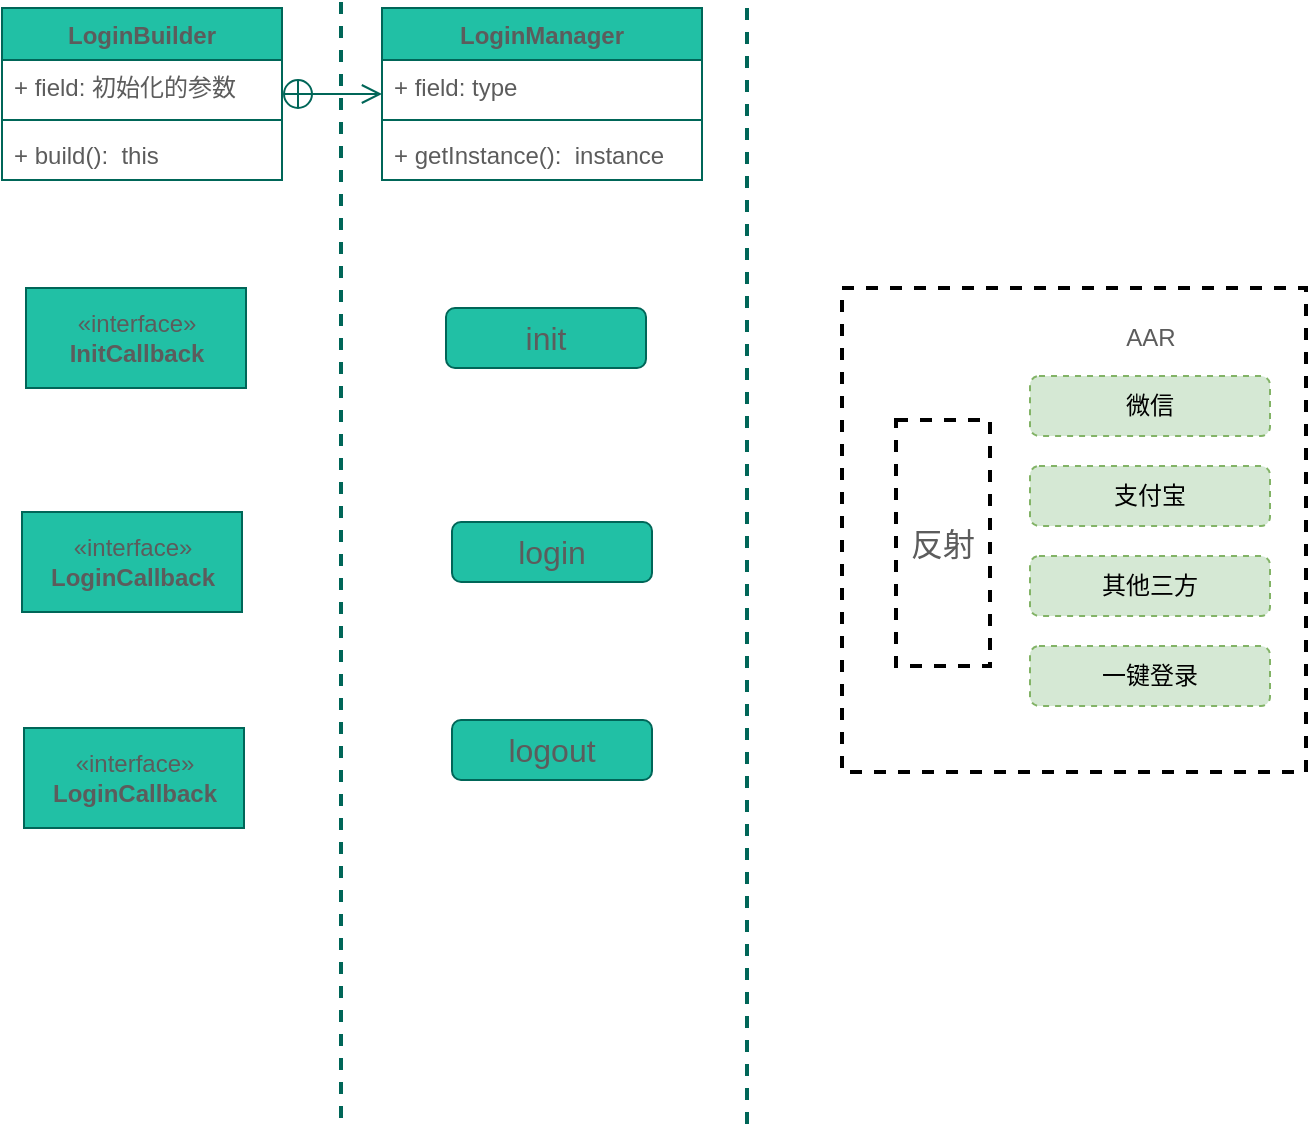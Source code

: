 <mxfile version="15.6.8" type="github">
  <diagram id="XYsiL7AF8dQi_BBWsbHA" name="第 1 页">
    <mxGraphModel dx="1426" dy="746" grid="0" gridSize="10" guides="1" tooltips="1" connect="1" arrows="1" fold="1" page="1" pageScale="1" pageWidth="3300" pageHeight="2339" math="0" shadow="0">
      <root>
        <mxCell id="0" />
        <mxCell id="1" parent="0" />
        <mxCell id="9RU4TiNji6snMqcfqc0A-34" value="" style="rounded=0;whiteSpace=wrap;html=1;dashed=1;sketch=0;fontColor=#5C5C5C;strokeColor=#000000;fillColor=none;strokeWidth=2;" vertex="1" parent="1">
          <mxGeometry x="750" y="240" width="232" height="242" as="geometry" />
        </mxCell>
        <mxCell id="fWGid07xx98V1kkh5st6-1" value="«interface»&lt;br&gt;&lt;b&gt;InitCallback&lt;/b&gt;" style="html=1;fillColor=#21C0A5;strokeColor=#006658;fontColor=#5C5C5C;" parent="1" vertex="1">
          <mxGeometry x="342" y="240" width="110" height="50" as="geometry" />
        </mxCell>
        <mxCell id="fWGid07xx98V1kkh5st6-2" value="«interface»&lt;br&gt;&lt;b&gt;LoginCallback&lt;/b&gt;" style="html=1;fillColor=#21C0A5;strokeColor=#006658;fontColor=#5C5C5C;" parent="1" vertex="1">
          <mxGeometry x="340" y="352" width="110" height="50" as="geometry" />
        </mxCell>
        <mxCell id="fWGid07xx98V1kkh5st6-4" value="LoginManager" style="swimlane;fontStyle=1;align=center;verticalAlign=top;childLayout=stackLayout;horizontal=1;startSize=26;horizontalStack=0;resizeParent=1;resizeParentMax=0;resizeLast=0;collapsible=1;marginBottom=0;fillColor=#21C0A5;strokeColor=#006658;fontColor=#5C5C5C;" parent="1" vertex="1">
          <mxGeometry x="520" y="100" width="160" height="86" as="geometry" />
        </mxCell>
        <mxCell id="fWGid07xx98V1kkh5st6-5" value="+ field: type" style="text;strokeColor=none;fillColor=none;align=left;verticalAlign=top;spacingLeft=4;spacingRight=4;overflow=hidden;rotatable=0;points=[[0,0.5],[1,0.5]];portConstraint=eastwest;fontColor=#5C5C5C;" parent="fWGid07xx98V1kkh5st6-4" vertex="1">
          <mxGeometry y="26" width="160" height="26" as="geometry" />
        </mxCell>
        <mxCell id="fWGid07xx98V1kkh5st6-6" value="" style="line;strokeWidth=1;fillColor=none;align=left;verticalAlign=middle;spacingTop=-1;spacingLeft=3;spacingRight=3;rotatable=0;labelPosition=right;points=[];portConstraint=eastwest;strokeColor=#006658;fontColor=#5C5C5C;" parent="fWGid07xx98V1kkh5st6-4" vertex="1">
          <mxGeometry y="52" width="160" height="8" as="geometry" />
        </mxCell>
        <mxCell id="fWGid07xx98V1kkh5st6-7" value="+ getInstance():  instance" style="text;strokeColor=none;fillColor=none;align=left;verticalAlign=top;spacingLeft=4;spacingRight=4;overflow=hidden;rotatable=0;points=[[0,0.5],[1,0.5]];portConstraint=eastwest;fontColor=#5C5C5C;" parent="fWGid07xx98V1kkh5st6-4" vertex="1">
          <mxGeometry y="60" width="160" height="26" as="geometry" />
        </mxCell>
        <mxCell id="9RU4TiNji6snMqcfqc0A-9" value="LoginBuilder" style="swimlane;fontStyle=1;align=center;verticalAlign=top;childLayout=stackLayout;horizontal=1;startSize=26;horizontalStack=0;resizeParent=1;resizeParentMax=0;resizeLast=0;collapsible=1;marginBottom=0;fillColor=#21C0A5;strokeColor=#006658;fontColor=#5C5C5C;" vertex="1" parent="1">
          <mxGeometry x="330" y="100" width="140" height="86" as="geometry" />
        </mxCell>
        <mxCell id="9RU4TiNji6snMqcfqc0A-10" value="+ field: 初始化的参数" style="text;strokeColor=none;fillColor=none;align=left;verticalAlign=top;spacingLeft=4;spacingRight=4;overflow=hidden;rotatable=0;points=[[0,0.5],[1,0.5]];portConstraint=eastwest;fontColor=#5C5C5C;" vertex="1" parent="9RU4TiNji6snMqcfqc0A-9">
          <mxGeometry y="26" width="140" height="26" as="geometry" />
        </mxCell>
        <mxCell id="9RU4TiNji6snMqcfqc0A-11" value="" style="line;strokeWidth=1;fillColor=none;align=left;verticalAlign=middle;spacingTop=-1;spacingLeft=3;spacingRight=3;rotatable=0;labelPosition=right;points=[];portConstraint=eastwest;strokeColor=#006658;fontColor=#5C5C5C;" vertex="1" parent="9RU4TiNji6snMqcfqc0A-9">
          <mxGeometry y="52" width="140" height="8" as="geometry" />
        </mxCell>
        <mxCell id="9RU4TiNji6snMqcfqc0A-12" value="+ build():  this" style="text;strokeColor=none;fillColor=none;align=left;verticalAlign=top;spacingLeft=4;spacingRight=4;overflow=hidden;rotatable=0;points=[[0,0.5],[1,0.5]];portConstraint=eastwest;fontColor=#5C5C5C;" vertex="1" parent="9RU4TiNji6snMqcfqc0A-9">
          <mxGeometry y="60" width="140" height="26" as="geometry" />
        </mxCell>
        <mxCell id="9RU4TiNji6snMqcfqc0A-13" value="" style="endArrow=open;startArrow=circlePlus;endFill=0;startFill=0;endSize=8;html=1;rounded=0;strokeColor=#006658;fontColor=#5C5C5C;" edge="1" parent="1">
          <mxGeometry width="160" relative="1" as="geometry">
            <mxPoint x="470" y="143" as="sourcePoint" />
            <mxPoint x="520" y="143" as="targetPoint" />
          </mxGeometry>
        </mxCell>
        <mxCell id="9RU4TiNji6snMqcfqc0A-15" value="&lt;font style=&quot;font-size: 16px&quot;&gt;init&lt;/font&gt;" style="rounded=1;whiteSpace=wrap;html=1;fillColor=#21C0A5;strokeColor=#006658;fontColor=#5C5C5C;" vertex="1" parent="1">
          <mxGeometry x="552" y="250" width="100" height="30" as="geometry" />
        </mxCell>
        <mxCell id="9RU4TiNji6snMqcfqc0A-23" value="" style="line;strokeWidth=2;direction=south;html=1;fontSize=16;fillColor=#21C0A5;strokeColor=#006658;fontColor=#5C5C5C;dashed=1;" vertex="1" parent="1">
          <mxGeometry x="700" y="100" width="5" height="560" as="geometry" />
        </mxCell>
        <mxCell id="9RU4TiNji6snMqcfqc0A-25" value="" style="line;strokeWidth=2;direction=south;html=1;fontSize=16;fillColor=#21C0A5;strokeColor=#006658;fontColor=#5C5C5C;dashed=1;" vertex="1" parent="1">
          <mxGeometry x="497" y="97" width="5" height="560" as="geometry" />
        </mxCell>
        <mxCell id="9RU4TiNji6snMqcfqc0A-26" value="微信" style="rounded=1;whiteSpace=wrap;html=1;dashed=1;sketch=0;strokeColor=#82b366;fillColor=#d5e8d4;" vertex="1" parent="1">
          <mxGeometry x="844" y="284" width="120" height="30" as="geometry" />
        </mxCell>
        <mxCell id="9RU4TiNji6snMqcfqc0A-27" value="支付宝" style="rounded=1;whiteSpace=wrap;html=1;dashed=1;sketch=0;strokeColor=#82b366;fillColor=#d5e8d4;" vertex="1" parent="1">
          <mxGeometry x="844" y="329" width="120" height="30" as="geometry" />
        </mxCell>
        <mxCell id="9RU4TiNji6snMqcfqc0A-28" value="其他三方" style="rounded=1;whiteSpace=wrap;html=1;dashed=1;sketch=0;strokeColor=#82b366;fillColor=#d5e8d4;" vertex="1" parent="1">
          <mxGeometry x="844" y="374" width="120" height="30" as="geometry" />
        </mxCell>
        <mxCell id="9RU4TiNji6snMqcfqc0A-29" value="一键登录" style="rounded=1;whiteSpace=wrap;html=1;dashed=1;sketch=0;strokeColor=#82b366;fillColor=#d5e8d4;" vertex="1" parent="1">
          <mxGeometry x="844" y="419" width="120" height="30" as="geometry" />
        </mxCell>
        <mxCell id="9RU4TiNji6snMqcfqc0A-35" value="&lt;span style=&quot;font-size: 16px&quot;&gt;login&lt;/span&gt;" style="rounded=1;whiteSpace=wrap;html=1;fillColor=#21C0A5;strokeColor=#006658;fontColor=#5C5C5C;" vertex="1" parent="1">
          <mxGeometry x="555" y="357" width="100" height="30" as="geometry" />
        </mxCell>
        <mxCell id="9RU4TiNji6snMqcfqc0A-36" value="&lt;span style=&quot;font-size: 16px&quot;&gt;logout&lt;/span&gt;" style="rounded=1;whiteSpace=wrap;html=1;fillColor=#21C0A5;strokeColor=#006658;fontColor=#5C5C5C;" vertex="1" parent="1">
          <mxGeometry x="555" y="456" width="100" height="30" as="geometry" />
        </mxCell>
        <mxCell id="9RU4TiNji6snMqcfqc0A-37" value="«interface»&lt;br&gt;&lt;b&gt;LoginCallback&lt;/b&gt;" style="html=1;fillColor=#21C0A5;strokeColor=#006658;fontColor=#5C5C5C;" vertex="1" parent="1">
          <mxGeometry x="341" y="460" width="110" height="50" as="geometry" />
        </mxCell>
        <mxCell id="9RU4TiNji6snMqcfqc0A-40" value="AAR" style="text;html=1;align=center;verticalAlign=middle;resizable=0;points=[];autosize=1;strokeColor=none;fillColor=none;fontColor=#5C5C5C;" vertex="1" parent="1">
          <mxGeometry x="886.5" y="256" width="35" height="18" as="geometry" />
        </mxCell>
        <mxCell id="9RU4TiNji6snMqcfqc0A-41" value="&lt;font style=&quot;font-size: 16px&quot;&gt;反射&lt;/font&gt;" style="rounded=0;whiteSpace=wrap;html=1;dashed=1;sketch=0;fontColor=#5C5C5C;strokeColor=#000000;strokeWidth=2;fillColor=none;" vertex="1" parent="1">
          <mxGeometry x="777" y="306" width="47" height="123" as="geometry" />
        </mxCell>
      </root>
    </mxGraphModel>
  </diagram>
</mxfile>

